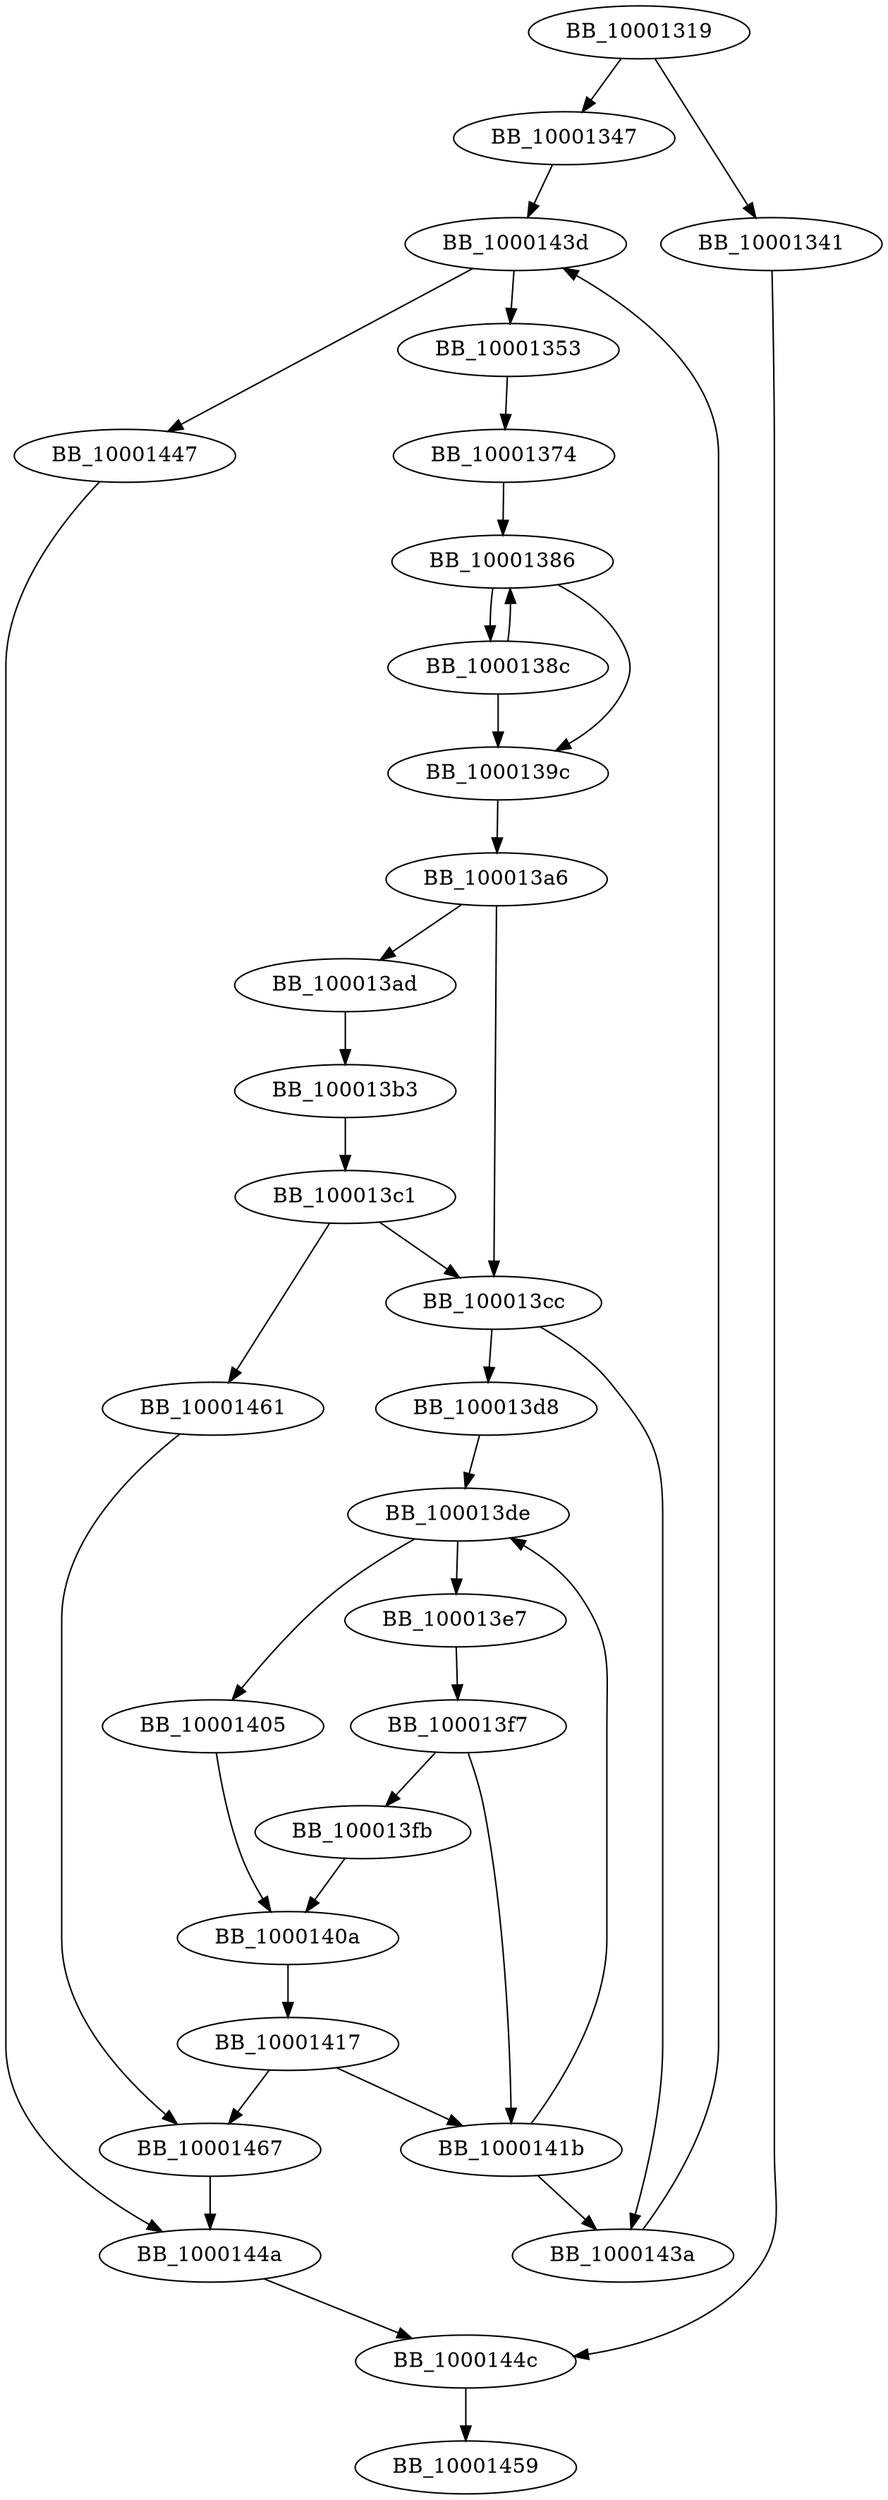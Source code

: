 DiGraph sub_10001319{
BB_10001319->BB_10001341
BB_10001319->BB_10001347
BB_10001341->BB_1000144c
BB_10001347->BB_1000143d
BB_10001353->BB_10001374
BB_10001374->BB_10001386
BB_10001386->BB_1000138c
BB_10001386->BB_1000139c
BB_1000138c->BB_10001386
BB_1000138c->BB_1000139c
BB_1000139c->BB_100013a6
BB_100013a6->BB_100013ad
BB_100013a6->BB_100013cc
BB_100013ad->BB_100013b3
BB_100013b3->BB_100013c1
BB_100013c1->BB_100013cc
BB_100013c1->BB_10001461
BB_100013cc->BB_100013d8
BB_100013cc->BB_1000143a
BB_100013d8->BB_100013de
BB_100013de->BB_100013e7
BB_100013de->BB_10001405
BB_100013e7->BB_100013f7
BB_100013f7->BB_100013fb
BB_100013f7->BB_1000141b
BB_100013fb->BB_1000140a
BB_10001405->BB_1000140a
BB_1000140a->BB_10001417
BB_10001417->BB_1000141b
BB_10001417->BB_10001467
BB_1000141b->BB_100013de
BB_1000141b->BB_1000143a
BB_1000143a->BB_1000143d
BB_1000143d->BB_10001353
BB_1000143d->BB_10001447
BB_10001447->BB_1000144a
BB_1000144a->BB_1000144c
BB_1000144c->BB_10001459
BB_10001461->BB_10001467
BB_10001467->BB_1000144a
}
